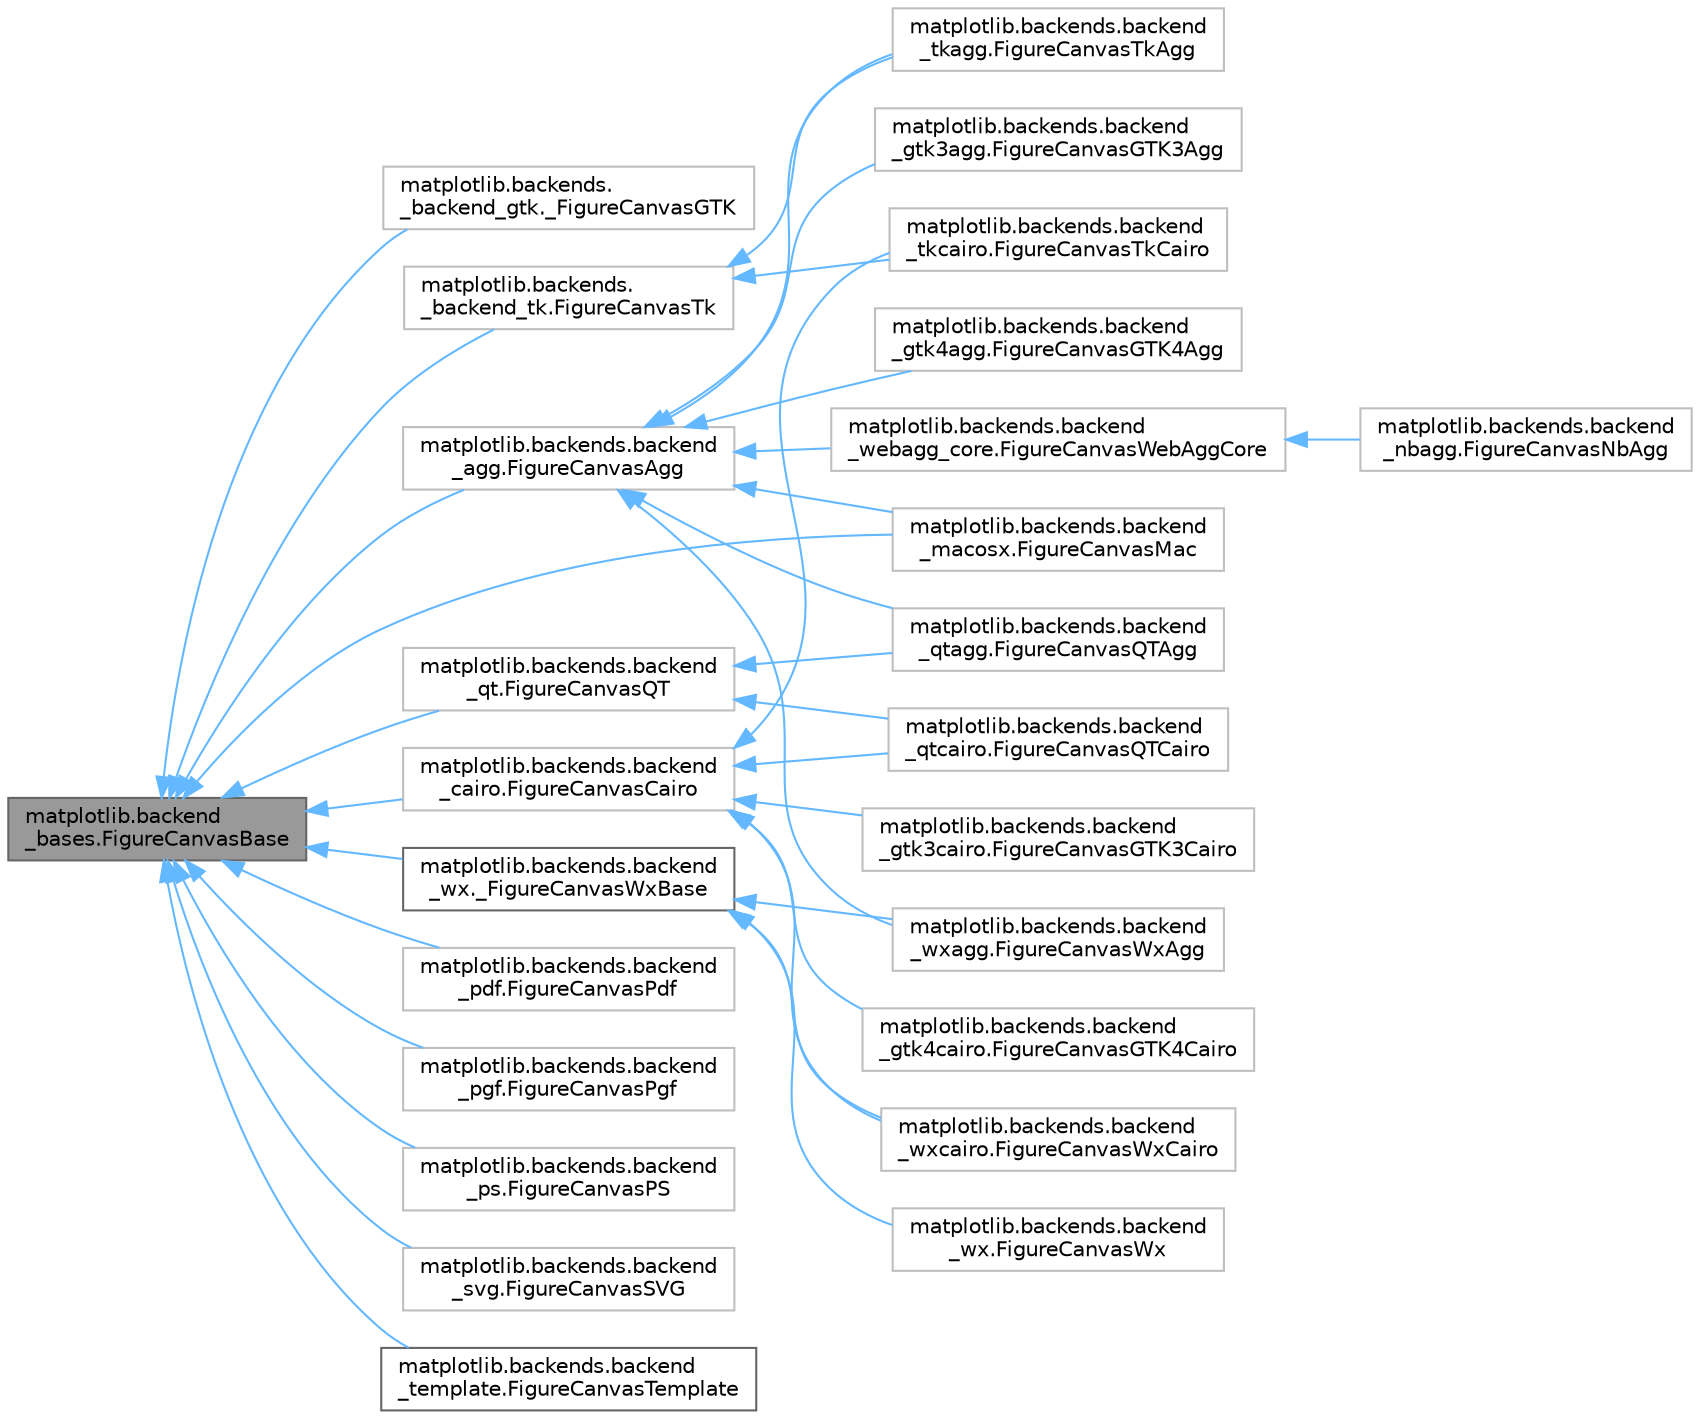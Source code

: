 digraph "matplotlib.backend_bases.FigureCanvasBase"
{
 // LATEX_PDF_SIZE
  bgcolor="transparent";
  edge [fontname=Helvetica,fontsize=10,labelfontname=Helvetica,labelfontsize=10];
  node [fontname=Helvetica,fontsize=10,shape=box,height=0.2,width=0.4];
  rankdir="LR";
  Node1 [id="Node000001",label="matplotlib.backend\l_bases.FigureCanvasBase",height=0.2,width=0.4,color="gray40", fillcolor="grey60", style="filled", fontcolor="black",tooltip=" "];
  Node1 -> Node2 [id="edge1_Node000001_Node000002",dir="back",color="steelblue1",style="solid",tooltip=" "];
  Node2 [id="Node000002",label="matplotlib.backends.\l_backend_gtk._FigureCanvasGTK",height=0.2,width=0.4,color="grey75", fillcolor="white", style="filled",URL="$d7/d1f/classmatplotlib_1_1backends_1_1__backend__gtk_1_1__FigureCanvasGTK.html",tooltip=" "];
  Node1 -> Node3 [id="edge2_Node000001_Node000003",dir="back",color="steelblue1",style="solid",tooltip=" "];
  Node3 [id="Node000003",label="matplotlib.backends.\l_backend_tk.FigureCanvasTk",height=0.2,width=0.4,color="grey75", fillcolor="white", style="filled",URL="$dd/daa/classmatplotlib_1_1backends_1_1__backend__tk_1_1FigureCanvasTk.html",tooltip=" "];
  Node3 -> Node4 [id="edge3_Node000003_Node000004",dir="back",color="steelblue1",style="solid",tooltip=" "];
  Node4 [id="Node000004",label="matplotlib.backends.backend\l_tkagg.FigureCanvasTkAgg",height=0.2,width=0.4,color="grey75", fillcolor="white", style="filled",URL="$d3/d6c/classmatplotlib_1_1backends_1_1backend__tkagg_1_1FigureCanvasTkAgg.html",tooltip=" "];
  Node3 -> Node5 [id="edge4_Node000003_Node000005",dir="back",color="steelblue1",style="solid",tooltip=" "];
  Node5 [id="Node000005",label="matplotlib.backends.backend\l_tkcairo.FigureCanvasTkCairo",height=0.2,width=0.4,color="grey75", fillcolor="white", style="filled",URL="$d4/dd0/classmatplotlib_1_1backends_1_1backend__tkcairo_1_1FigureCanvasTkCairo.html",tooltip=" "];
  Node1 -> Node6 [id="edge5_Node000001_Node000006",dir="back",color="steelblue1",style="solid",tooltip=" "];
  Node6 [id="Node000006",label="matplotlib.backends.backend\l_agg.FigureCanvasAgg",height=0.2,width=0.4,color="grey75", fillcolor="white", style="filled",URL="$d0/d6f/classmatplotlib_1_1backends_1_1backend__agg_1_1FigureCanvasAgg.html",tooltip=" "];
  Node6 -> Node7 [id="edge6_Node000006_Node000007",dir="back",color="steelblue1",style="solid",tooltip=" "];
  Node7 [id="Node000007",label="matplotlib.backends.backend\l_gtk3agg.FigureCanvasGTK3Agg",height=0.2,width=0.4,color="grey75", fillcolor="white", style="filled",URL="$d5/d2c/classmatplotlib_1_1backends_1_1backend__gtk3agg_1_1FigureCanvasGTK3Agg.html",tooltip=" "];
  Node6 -> Node8 [id="edge7_Node000006_Node000008",dir="back",color="steelblue1",style="solid",tooltip=" "];
  Node8 [id="Node000008",label="matplotlib.backends.backend\l_gtk4agg.FigureCanvasGTK4Agg",height=0.2,width=0.4,color="grey75", fillcolor="white", style="filled",URL="$dc/da2/classmatplotlib_1_1backends_1_1backend__gtk4agg_1_1FigureCanvasGTK4Agg.html",tooltip=" "];
  Node6 -> Node9 [id="edge8_Node000006_Node000009",dir="back",color="steelblue1",style="solid",tooltip=" "];
  Node9 [id="Node000009",label="matplotlib.backends.backend\l_macosx.FigureCanvasMac",height=0.2,width=0.4,color="grey75", fillcolor="white", style="filled",URL="$dc/db9/classmatplotlib_1_1backends_1_1backend__macosx_1_1FigureCanvasMac.html",tooltip=" "];
  Node6 -> Node10 [id="edge9_Node000006_Node000010",dir="back",color="steelblue1",style="solid",tooltip=" "];
  Node10 [id="Node000010",label="matplotlib.backends.backend\l_qtagg.FigureCanvasQTAgg",height=0.2,width=0.4,color="grey75", fillcolor="white", style="filled",URL="$d2/d88/classmatplotlib_1_1backends_1_1backend__qtagg_1_1FigureCanvasQTAgg.html",tooltip=" "];
  Node6 -> Node4 [id="edge10_Node000006_Node000004",dir="back",color="steelblue1",style="solid",tooltip=" "];
  Node6 -> Node11 [id="edge11_Node000006_Node000011",dir="back",color="steelblue1",style="solid",tooltip=" "];
  Node11 [id="Node000011",label="matplotlib.backends.backend\l_webagg_core.FigureCanvasWebAggCore",height=0.2,width=0.4,color="grey75", fillcolor="white", style="filled",URL="$de/df7/classmatplotlib_1_1backends_1_1backend__webagg__core_1_1FigureCanvasWebAggCore.html",tooltip=" "];
  Node11 -> Node12 [id="edge12_Node000011_Node000012",dir="back",color="steelblue1",style="solid",tooltip=" "];
  Node12 [id="Node000012",label="matplotlib.backends.backend\l_nbagg.FigureCanvasNbAgg",height=0.2,width=0.4,color="grey75", fillcolor="white", style="filled",URL="$dd/db9/classmatplotlib_1_1backends_1_1backend__nbagg_1_1FigureCanvasNbAgg.html",tooltip=" "];
  Node6 -> Node13 [id="edge13_Node000006_Node000013",dir="back",color="steelblue1",style="solid",tooltip=" "];
  Node13 [id="Node000013",label="matplotlib.backends.backend\l_wxagg.FigureCanvasWxAgg",height=0.2,width=0.4,color="grey75", fillcolor="white", style="filled",URL="$d3/d75/classmatplotlib_1_1backends_1_1backend__wxagg_1_1FigureCanvasWxAgg.html",tooltip=" "];
  Node1 -> Node14 [id="edge14_Node000001_Node000014",dir="back",color="steelblue1",style="solid",tooltip=" "];
  Node14 [id="Node000014",label="matplotlib.backends.backend\l_cairo.FigureCanvasCairo",height=0.2,width=0.4,color="grey75", fillcolor="white", style="filled",URL="$d2/d35/classmatplotlib_1_1backends_1_1backend__cairo_1_1FigureCanvasCairo.html",tooltip=" "];
  Node14 -> Node15 [id="edge15_Node000014_Node000015",dir="back",color="steelblue1",style="solid",tooltip=" "];
  Node15 [id="Node000015",label="matplotlib.backends.backend\l_gtk3cairo.FigureCanvasGTK3Cairo",height=0.2,width=0.4,color="grey75", fillcolor="white", style="filled",URL="$d6/d9d/classmatplotlib_1_1backends_1_1backend__gtk3cairo_1_1FigureCanvasGTK3Cairo.html",tooltip=" "];
  Node14 -> Node16 [id="edge16_Node000014_Node000016",dir="back",color="steelblue1",style="solid",tooltip=" "];
  Node16 [id="Node000016",label="matplotlib.backends.backend\l_gtk4cairo.FigureCanvasGTK4Cairo",height=0.2,width=0.4,color="grey75", fillcolor="white", style="filled",URL="$da/df7/classmatplotlib_1_1backends_1_1backend__gtk4cairo_1_1FigureCanvasGTK4Cairo.html",tooltip=" "];
  Node14 -> Node17 [id="edge17_Node000014_Node000017",dir="back",color="steelblue1",style="solid",tooltip=" "];
  Node17 [id="Node000017",label="matplotlib.backends.backend\l_qtcairo.FigureCanvasQTCairo",height=0.2,width=0.4,color="grey75", fillcolor="white", style="filled",URL="$d0/d1a/classmatplotlib_1_1backends_1_1backend__qtcairo_1_1FigureCanvasQTCairo.html",tooltip=" "];
  Node14 -> Node5 [id="edge18_Node000014_Node000005",dir="back",color="steelblue1",style="solid",tooltip=" "];
  Node14 -> Node18 [id="edge19_Node000014_Node000018",dir="back",color="steelblue1",style="solid",tooltip=" "];
  Node18 [id="Node000018",label="matplotlib.backends.backend\l_wxcairo.FigureCanvasWxCairo",height=0.2,width=0.4,color="grey75", fillcolor="white", style="filled",URL="$de/dc5/classmatplotlib_1_1backends_1_1backend__wxcairo_1_1FigureCanvasWxCairo.html",tooltip=" "];
  Node1 -> Node9 [id="edge20_Node000001_Node000009",dir="back",color="steelblue1",style="solid",tooltip=" "];
  Node1 -> Node19 [id="edge21_Node000001_Node000019",dir="back",color="steelblue1",style="solid",tooltip=" "];
  Node19 [id="Node000019",label="matplotlib.backends.backend\l_pdf.FigureCanvasPdf",height=0.2,width=0.4,color="grey75", fillcolor="white", style="filled",URL="$de/dcf/classmatplotlib_1_1backends_1_1backend__pdf_1_1FigureCanvasPdf.html",tooltip=" "];
  Node1 -> Node20 [id="edge22_Node000001_Node000020",dir="back",color="steelblue1",style="solid",tooltip=" "];
  Node20 [id="Node000020",label="matplotlib.backends.backend\l_pgf.FigureCanvasPgf",height=0.2,width=0.4,color="grey75", fillcolor="white", style="filled",URL="$d4/da2/classmatplotlib_1_1backends_1_1backend__pgf_1_1FigureCanvasPgf.html",tooltip=" "];
  Node1 -> Node21 [id="edge23_Node000001_Node000021",dir="back",color="steelblue1",style="solid",tooltip=" "];
  Node21 [id="Node000021",label="matplotlib.backends.backend\l_ps.FigureCanvasPS",height=0.2,width=0.4,color="grey75", fillcolor="white", style="filled",URL="$d6/d1c/classmatplotlib_1_1backends_1_1backend__ps_1_1FigureCanvasPS.html",tooltip=" "];
  Node1 -> Node22 [id="edge24_Node000001_Node000022",dir="back",color="steelblue1",style="solid",tooltip=" "];
  Node22 [id="Node000022",label="matplotlib.backends.backend\l_qt.FigureCanvasQT",height=0.2,width=0.4,color="grey75", fillcolor="white", style="filled",URL="$dc/d0b/classmatplotlib_1_1backends_1_1backend__qt_1_1FigureCanvasQT.html",tooltip=" "];
  Node22 -> Node10 [id="edge25_Node000022_Node000010",dir="back",color="steelblue1",style="solid",tooltip=" "];
  Node22 -> Node17 [id="edge26_Node000022_Node000017",dir="back",color="steelblue1",style="solid",tooltip=" "];
  Node1 -> Node23 [id="edge27_Node000001_Node000023",dir="back",color="steelblue1",style="solid",tooltip=" "];
  Node23 [id="Node000023",label="matplotlib.backends.backend\l_svg.FigureCanvasSVG",height=0.2,width=0.4,color="grey75", fillcolor="white", style="filled",URL="$d5/d41/classmatplotlib_1_1backends_1_1backend__svg_1_1FigureCanvasSVG.html",tooltip=" "];
  Node1 -> Node24 [id="edge28_Node000001_Node000024",dir="back",color="steelblue1",style="solid",tooltip=" "];
  Node24 [id="Node000024",label="matplotlib.backends.backend\l_template.FigureCanvasTemplate",height=0.2,width=0.4,color="gray40", fillcolor="white", style="filled",URL="$df/dd9/classmatplotlib_1_1backends_1_1backend__template_1_1FigureCanvasTemplate.html",tooltip=" "];
  Node1 -> Node25 [id="edge29_Node000001_Node000025",dir="back",color="steelblue1",style="solid",tooltip=" "];
  Node25 [id="Node000025",label="matplotlib.backends.backend\l_wx._FigureCanvasWxBase",height=0.2,width=0.4,color="gray40", fillcolor="white", style="filled",URL="$d7/d30/classmatplotlib_1_1backends_1_1backend__wx_1_1__FigureCanvasWxBase.html",tooltip=" "];
  Node25 -> Node26 [id="edge30_Node000025_Node000026",dir="back",color="steelblue1",style="solid",tooltip=" "];
  Node26 [id="Node000026",label="matplotlib.backends.backend\l_wx.FigureCanvasWx",height=0.2,width=0.4,color="grey75", fillcolor="white", style="filled",URL="$dc/dc5/classmatplotlib_1_1backends_1_1backend__wx_1_1FigureCanvasWx.html",tooltip=" "];
  Node25 -> Node13 [id="edge31_Node000025_Node000013",dir="back",color="steelblue1",style="solid",tooltip=" "];
  Node25 -> Node18 [id="edge32_Node000025_Node000018",dir="back",color="steelblue1",style="solid",tooltip=" "];
}
